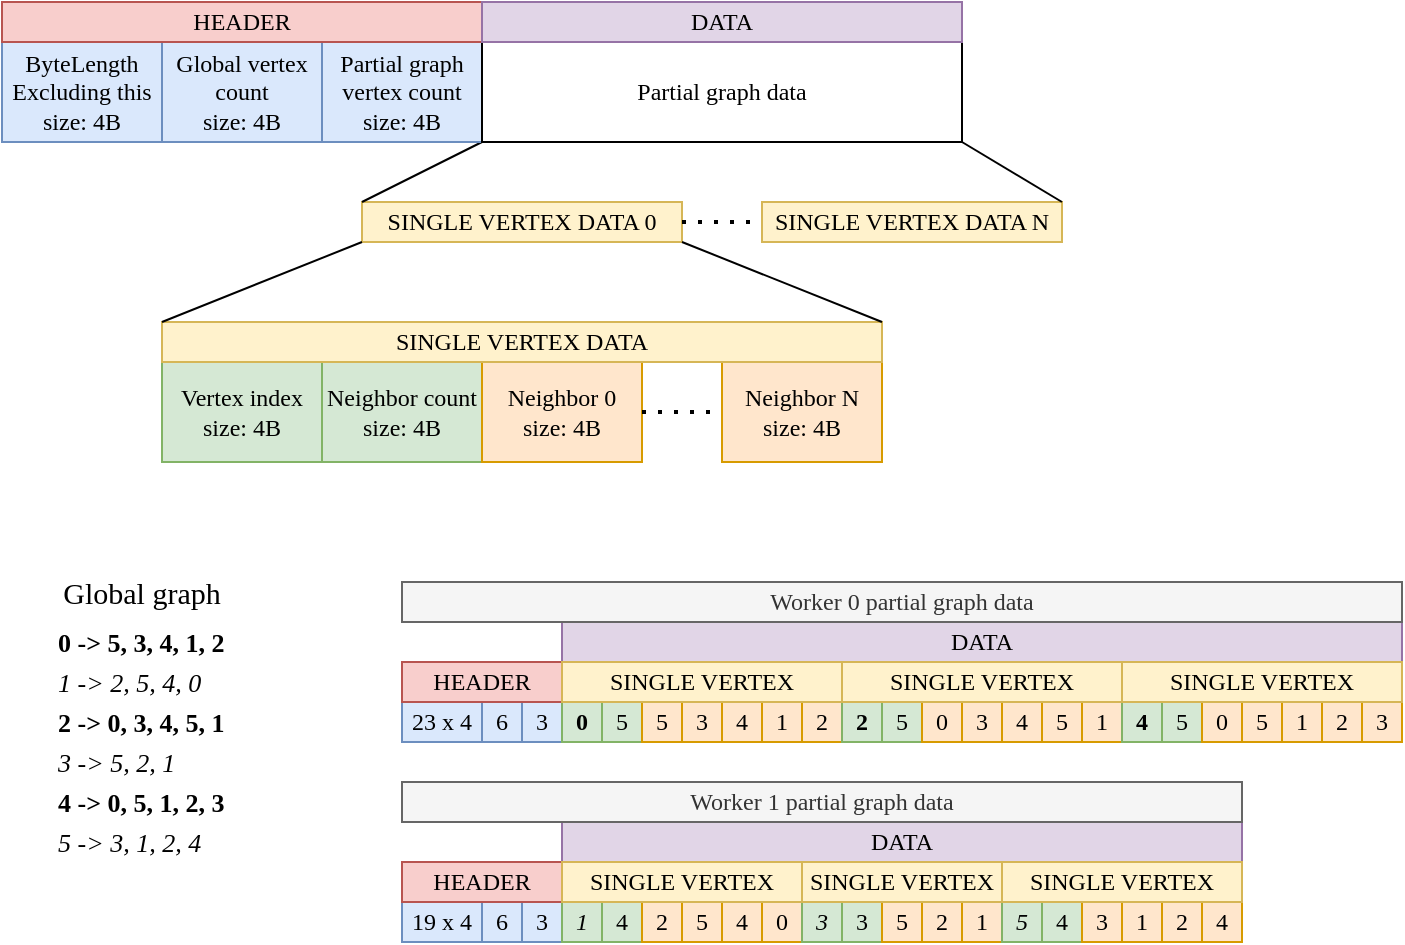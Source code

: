 <mxfile version="26.2.14">
  <diagram name="Page-1" id="rXWU9gMarxTyq7Ej_erE">
    <mxGraphModel dx="1426" dy="751" grid="1" gridSize="10" guides="1" tooltips="1" connect="1" arrows="1" fold="1" page="1" pageScale="1" pageWidth="827" pageHeight="1169" math="0" shadow="0">
      <root>
        <mxCell id="0" />
        <mxCell id="1" parent="0" />
        <mxCell id="B0bD8EdGupErsyKpo4uQ-46" value="6" style="rounded=0;whiteSpace=wrap;html=1;fillColor=#dae8fc;strokeColor=#6c8ebf;fontFamily=latex;fontSource=http%3A%2F%2Fsourceforge.net%2Fprojects%2Fcm-unicode%2Ffiles%2FOldFiles%2Fcm-unicode-fix-0.6.3.tar.bz2%2Fdownload;" vertex="1" parent="1">
          <mxGeometry x="320" y="430" width="20" height="20" as="geometry" />
        </mxCell>
        <mxCell id="B0bD8EdGupErsyKpo4uQ-48" value="3" style="rounded=0;whiteSpace=wrap;html=1;fillColor=#dae8fc;strokeColor=#6c8ebf;fontFamily=latex;fontSource=http%3A%2F%2Fsourceforge.net%2Fprojects%2Fcm-unicode%2Ffiles%2FOldFiles%2Fcm-unicode-fix-0.6.3.tar.bz2%2Fdownload;" vertex="1" parent="1">
          <mxGeometry x="340" y="430" width="20" height="20" as="geometry" />
        </mxCell>
        <mxCell id="B0bD8EdGupErsyKpo4uQ-49" value="23 x 4" style="rounded=0;whiteSpace=wrap;html=1;fillColor=#dae8fc;strokeColor=#6c8ebf;fontFamily=latex;fontSource=http%3A%2F%2Fsourceforge.net%2Fprojects%2Fcm-unicode%2Ffiles%2FOldFiles%2Fcm-unicode-fix-0.6.3.tar.bz2%2Fdownload;" vertex="1" parent="1">
          <mxGeometry x="280" y="430" width="40" height="20" as="geometry" />
        </mxCell>
        <mxCell id="B0bD8EdGupErsyKpo4uQ-50" value="HEADER" style="rounded=0;whiteSpace=wrap;html=1;fillColor=#f8cecc;strokeColor=#b85450;fontFamily=latex;fontSource=http%3A%2F%2Fsourceforge.net%2Fprojects%2Fcm-unicode%2Ffiles%2FOldFiles%2Fcm-unicode-fix-0.6.3.tar.bz2%2Fdownload;" vertex="1" parent="1">
          <mxGeometry x="280" y="410" width="80" height="20" as="geometry" />
        </mxCell>
        <mxCell id="B0bD8EdGupErsyKpo4uQ-51" value="DATA" style="rounded=0;whiteSpace=wrap;html=1;fillColor=#e1d5e7;strokeColor=#9673a6;fontFamily=latex;fontSource=http%3A%2F%2Fsourceforge.net%2Fprojects%2Fcm-unicode%2Ffiles%2FOldFiles%2Fcm-unicode-fix-0.6.3.tar.bz2%2Fdownload;" vertex="1" parent="1">
          <mxGeometry x="360" y="390" width="420" height="20" as="geometry" />
        </mxCell>
        <mxCell id="B0bD8EdGupErsyKpo4uQ-52" value="5" style="rounded=0;whiteSpace=wrap;html=1;fillColor=#d5e8d4;strokeColor=#82b366;fontFamily=latex;fontSource=http%3A%2F%2Fsourceforge.net%2Fprojects%2Fcm-unicode%2Ffiles%2FOldFiles%2Fcm-unicode-fix-0.6.3.tar.bz2%2Fdownload;" vertex="1" parent="1">
          <mxGeometry x="380" y="430" width="20" height="20" as="geometry" />
        </mxCell>
        <mxCell id="B0bD8EdGupErsyKpo4uQ-53" value="5" style="rounded=0;whiteSpace=wrap;html=1;fillColor=#ffe6cc;strokeColor=#d79b00;fontFamily=latex;fontSource=http%3A%2F%2Fsourceforge.net%2Fprojects%2Fcm-unicode%2Ffiles%2FOldFiles%2Fcm-unicode-fix-0.6.3.tar.bz2%2Fdownload;" vertex="1" parent="1">
          <mxGeometry x="400" y="430" width="20" height="20" as="geometry" />
        </mxCell>
        <mxCell id="B0bD8EdGupErsyKpo4uQ-54" value="0" style="rounded=0;whiteSpace=wrap;html=1;fillColor=#d5e8d4;strokeColor=#82b366;fontFamily=latex;fontSource=http%3A%2F%2Fsourceforge.net%2Fprojects%2Fcm-unicode%2Ffiles%2FOldFiles%2Fcm-unicode-fix-0.6.3.tar.bz2%2Fdownload;fontStyle=1" vertex="1" parent="1">
          <mxGeometry x="360" y="430" width="20" height="20" as="geometry" />
        </mxCell>
        <mxCell id="B0bD8EdGupErsyKpo4uQ-55" value="3" style="rounded=0;whiteSpace=wrap;html=1;fillColor=#ffe6cc;strokeColor=#d79b00;fontFamily=latex;fontSource=http%3A%2F%2Fsourceforge.net%2Fprojects%2Fcm-unicode%2Ffiles%2FOldFiles%2Fcm-unicode-fix-0.6.3.tar.bz2%2Fdownload;" vertex="1" parent="1">
          <mxGeometry x="420" y="430" width="20" height="20" as="geometry" />
        </mxCell>
        <mxCell id="B0bD8EdGupErsyKpo4uQ-56" value="4" style="rounded=0;whiteSpace=wrap;html=1;fillColor=#ffe6cc;strokeColor=#d79b00;fontFamily=latex;fontSource=http%3A%2F%2Fsourceforge.net%2Fprojects%2Fcm-unicode%2Ffiles%2FOldFiles%2Fcm-unicode-fix-0.6.3.tar.bz2%2Fdownload;" vertex="1" parent="1">
          <mxGeometry x="440" y="430" width="20" height="20" as="geometry" />
        </mxCell>
        <mxCell id="B0bD8EdGupErsyKpo4uQ-57" value="1" style="rounded=0;whiteSpace=wrap;html=1;fillColor=#ffe6cc;strokeColor=#d79b00;fontFamily=latex;fontSource=http%3A%2F%2Fsourceforge.net%2Fprojects%2Fcm-unicode%2Ffiles%2FOldFiles%2Fcm-unicode-fix-0.6.3.tar.bz2%2Fdownload;" vertex="1" parent="1">
          <mxGeometry x="460" y="430" width="20" height="20" as="geometry" />
        </mxCell>
        <mxCell id="B0bD8EdGupErsyKpo4uQ-58" value="2" style="rounded=0;whiteSpace=wrap;html=1;fillColor=#ffe6cc;strokeColor=#d79b00;fontFamily=latex;fontSource=http%3A%2F%2Fsourceforge.net%2Fprojects%2Fcm-unicode%2Ffiles%2FOldFiles%2Fcm-unicode-fix-0.6.3.tar.bz2%2Fdownload;" vertex="1" parent="1">
          <mxGeometry x="480" y="430" width="20" height="20" as="geometry" />
        </mxCell>
        <mxCell id="B0bD8EdGupErsyKpo4uQ-59" value="SINGLE VERTEX" style="rounded=0;whiteSpace=wrap;html=1;fillColor=#fff2cc;strokeColor=#d6b656;fontFamily=latex;fontSource=http%3A%2F%2Fsourceforge.net%2Fprojects%2Fcm-unicode%2Ffiles%2FOldFiles%2Fcm-unicode-fix-0.6.3.tar.bz2%2Fdownload;" vertex="1" parent="1">
          <mxGeometry x="360" y="410" width="140" height="20" as="geometry" />
        </mxCell>
        <mxCell id="B0bD8EdGupErsyKpo4uQ-60" value="5" style="rounded=0;whiteSpace=wrap;html=1;fillColor=#d5e8d4;strokeColor=#82b366;fontFamily=latex;fontSource=http%3A%2F%2Fsourceforge.net%2Fprojects%2Fcm-unicode%2Ffiles%2FOldFiles%2Fcm-unicode-fix-0.6.3.tar.bz2%2Fdownload;" vertex="1" parent="1">
          <mxGeometry x="520" y="430" width="20" height="20" as="geometry" />
        </mxCell>
        <mxCell id="B0bD8EdGupErsyKpo4uQ-61" value="0" style="rounded=0;whiteSpace=wrap;html=1;fillColor=#ffe6cc;strokeColor=#d79b00;fontFamily=latex;fontSource=http%3A%2F%2Fsourceforge.net%2Fprojects%2Fcm-unicode%2Ffiles%2FOldFiles%2Fcm-unicode-fix-0.6.3.tar.bz2%2Fdownload;" vertex="1" parent="1">
          <mxGeometry x="540" y="430" width="20" height="20" as="geometry" />
        </mxCell>
        <mxCell id="B0bD8EdGupErsyKpo4uQ-62" value="2" style="rounded=0;whiteSpace=wrap;html=1;fillColor=#d5e8d4;strokeColor=#82b366;fontFamily=latex;fontSource=http%3A%2F%2Fsourceforge.net%2Fprojects%2Fcm-unicode%2Ffiles%2FOldFiles%2Fcm-unicode-fix-0.6.3.tar.bz2%2Fdownload;fontStyle=1" vertex="1" parent="1">
          <mxGeometry x="500" y="430" width="20" height="20" as="geometry" />
        </mxCell>
        <mxCell id="B0bD8EdGupErsyKpo4uQ-63" value="3" style="rounded=0;whiteSpace=wrap;html=1;fillColor=#ffe6cc;strokeColor=#d79b00;fontFamily=latex;fontSource=http%3A%2F%2Fsourceforge.net%2Fprojects%2Fcm-unicode%2Ffiles%2FOldFiles%2Fcm-unicode-fix-0.6.3.tar.bz2%2Fdownload;" vertex="1" parent="1">
          <mxGeometry x="560" y="430" width="20" height="20" as="geometry" />
        </mxCell>
        <mxCell id="B0bD8EdGupErsyKpo4uQ-64" value="4" style="rounded=0;whiteSpace=wrap;html=1;fillColor=#ffe6cc;strokeColor=#d79b00;fontFamily=latex;fontSource=http%3A%2F%2Fsourceforge.net%2Fprojects%2Fcm-unicode%2Ffiles%2FOldFiles%2Fcm-unicode-fix-0.6.3.tar.bz2%2Fdownload;" vertex="1" parent="1">
          <mxGeometry x="580" y="430" width="20" height="20" as="geometry" />
        </mxCell>
        <mxCell id="B0bD8EdGupErsyKpo4uQ-65" value="5" style="rounded=0;whiteSpace=wrap;html=1;fillColor=#ffe6cc;strokeColor=#d79b00;fontFamily=latex;fontSource=http%3A%2F%2Fsourceforge.net%2Fprojects%2Fcm-unicode%2Ffiles%2FOldFiles%2Fcm-unicode-fix-0.6.3.tar.bz2%2Fdownload;" vertex="1" parent="1">
          <mxGeometry x="600" y="430" width="20" height="20" as="geometry" />
        </mxCell>
        <mxCell id="B0bD8EdGupErsyKpo4uQ-66" value="1" style="rounded=0;whiteSpace=wrap;html=1;fillColor=#ffe6cc;strokeColor=#d79b00;fontFamily=latex;fontSource=http%3A%2F%2Fsourceforge.net%2Fprojects%2Fcm-unicode%2Ffiles%2FOldFiles%2Fcm-unicode-fix-0.6.3.tar.bz2%2Fdownload;" vertex="1" parent="1">
          <mxGeometry x="620" y="430" width="20" height="20" as="geometry" />
        </mxCell>
        <mxCell id="B0bD8EdGupErsyKpo4uQ-77" value="SINGLE VERTEX" style="rounded=0;whiteSpace=wrap;html=1;fillColor=#fff2cc;strokeColor=#d6b656;fontFamily=latex;fontSource=http%3A%2F%2Fsourceforge.net%2Fprojects%2Fcm-unicode%2Ffiles%2FOldFiles%2Fcm-unicode-fix-0.6.3.tar.bz2%2Fdownload;" vertex="1" parent="1">
          <mxGeometry x="500" y="410" width="140" height="20" as="geometry" />
        </mxCell>
        <mxCell id="B0bD8EdGupErsyKpo4uQ-79" value="5" style="rounded=0;whiteSpace=wrap;html=1;fillColor=#d5e8d4;strokeColor=#82b366;fontFamily=latex;fontSource=http%3A%2F%2Fsourceforge.net%2Fprojects%2Fcm-unicode%2Ffiles%2FOldFiles%2Fcm-unicode-fix-0.6.3.tar.bz2%2Fdownload;" vertex="1" parent="1">
          <mxGeometry x="660" y="430" width="20" height="20" as="geometry" />
        </mxCell>
        <mxCell id="B0bD8EdGupErsyKpo4uQ-80" value="0" style="rounded=0;whiteSpace=wrap;html=1;fillColor=#ffe6cc;strokeColor=#d79b00;fontFamily=latex;fontSource=http%3A%2F%2Fsourceforge.net%2Fprojects%2Fcm-unicode%2Ffiles%2FOldFiles%2Fcm-unicode-fix-0.6.3.tar.bz2%2Fdownload;" vertex="1" parent="1">
          <mxGeometry x="680" y="430" width="20" height="20" as="geometry" />
        </mxCell>
        <mxCell id="B0bD8EdGupErsyKpo4uQ-81" value="4" style="rounded=0;whiteSpace=wrap;html=1;fillColor=#d5e8d4;strokeColor=#82b366;fontFamily=latex;fontSource=http%3A%2F%2Fsourceforge.net%2Fprojects%2Fcm-unicode%2Ffiles%2FOldFiles%2Fcm-unicode-fix-0.6.3.tar.bz2%2Fdownload;fontStyle=1" vertex="1" parent="1">
          <mxGeometry x="640" y="430" width="20" height="20" as="geometry" />
        </mxCell>
        <mxCell id="B0bD8EdGupErsyKpo4uQ-82" value="5" style="rounded=0;whiteSpace=wrap;html=1;fillColor=#ffe6cc;strokeColor=#d79b00;fontFamily=latex;fontSource=http%3A%2F%2Fsourceforge.net%2Fprojects%2Fcm-unicode%2Ffiles%2FOldFiles%2Fcm-unicode-fix-0.6.3.tar.bz2%2Fdownload;" vertex="1" parent="1">
          <mxGeometry x="700" y="430" width="20" height="20" as="geometry" />
        </mxCell>
        <mxCell id="B0bD8EdGupErsyKpo4uQ-83" value="1" style="rounded=0;whiteSpace=wrap;html=1;fillColor=#ffe6cc;strokeColor=#d79b00;fontFamily=latex;fontSource=http%3A%2F%2Fsourceforge.net%2Fprojects%2Fcm-unicode%2Ffiles%2FOldFiles%2Fcm-unicode-fix-0.6.3.tar.bz2%2Fdownload;" vertex="1" parent="1">
          <mxGeometry x="720" y="430" width="20" height="20" as="geometry" />
        </mxCell>
        <mxCell id="B0bD8EdGupErsyKpo4uQ-84" value="2" style="rounded=0;whiteSpace=wrap;html=1;fillColor=#ffe6cc;strokeColor=#d79b00;fontFamily=latex;fontSource=http%3A%2F%2Fsourceforge.net%2Fprojects%2Fcm-unicode%2Ffiles%2FOldFiles%2Fcm-unicode-fix-0.6.3.tar.bz2%2Fdownload;" vertex="1" parent="1">
          <mxGeometry x="740" y="430" width="20" height="20" as="geometry" />
        </mxCell>
        <mxCell id="B0bD8EdGupErsyKpo4uQ-85" value="3" style="rounded=0;whiteSpace=wrap;html=1;fillColor=#ffe6cc;strokeColor=#d79b00;fontFamily=latex;fontSource=http%3A%2F%2Fsourceforge.net%2Fprojects%2Fcm-unicode%2Ffiles%2FOldFiles%2Fcm-unicode-fix-0.6.3.tar.bz2%2Fdownload;" vertex="1" parent="1">
          <mxGeometry x="760" y="430" width="20" height="20" as="geometry" />
        </mxCell>
        <mxCell id="B0bD8EdGupErsyKpo4uQ-86" value="SINGLE VERTEX" style="rounded=0;whiteSpace=wrap;html=1;fillColor=#fff2cc;strokeColor=#d6b656;fontFamily=latex;fontSource=http%3A%2F%2Fsourceforge.net%2Fprojects%2Fcm-unicode%2Ffiles%2FOldFiles%2Fcm-unicode-fix-0.6.3.tar.bz2%2Fdownload;" vertex="1" parent="1">
          <mxGeometry x="640" y="410" width="140" height="20" as="geometry" />
        </mxCell>
        <mxCell id="B0bD8EdGupErsyKpo4uQ-87" value="6" style="rounded=0;whiteSpace=wrap;html=1;fillColor=#dae8fc;strokeColor=#6c8ebf;fontFamily=latex;fontSource=http%3A%2F%2Fsourceforge.net%2Fprojects%2Fcm-unicode%2Ffiles%2FOldFiles%2Fcm-unicode-fix-0.6.3.tar.bz2%2Fdownload;" vertex="1" parent="1">
          <mxGeometry x="320" y="530" width="20" height="20" as="geometry" />
        </mxCell>
        <mxCell id="B0bD8EdGupErsyKpo4uQ-88" value="3" style="rounded=0;whiteSpace=wrap;html=1;fillColor=#dae8fc;strokeColor=#6c8ebf;fontFamily=latex;fontSource=http%3A%2F%2Fsourceforge.net%2Fprojects%2Fcm-unicode%2Ffiles%2FOldFiles%2Fcm-unicode-fix-0.6.3.tar.bz2%2Fdownload;" vertex="1" parent="1">
          <mxGeometry x="340" y="530" width="20" height="20" as="geometry" />
        </mxCell>
        <mxCell id="B0bD8EdGupErsyKpo4uQ-89" value="19 x 4" style="rounded=0;whiteSpace=wrap;html=1;fillColor=#dae8fc;strokeColor=#6c8ebf;fontFamily=latex;fontSource=http%3A%2F%2Fsourceforge.net%2Fprojects%2Fcm-unicode%2Ffiles%2FOldFiles%2Fcm-unicode-fix-0.6.3.tar.bz2%2Fdownload;" vertex="1" parent="1">
          <mxGeometry x="280" y="530" width="40" height="20" as="geometry" />
        </mxCell>
        <mxCell id="B0bD8EdGupErsyKpo4uQ-90" value="HEADER" style="rounded=0;whiteSpace=wrap;html=1;fillColor=#f8cecc;strokeColor=#b85450;fontFamily=latex;fontSource=http%3A%2F%2Fsourceforge.net%2Fprojects%2Fcm-unicode%2Ffiles%2FOldFiles%2Fcm-unicode-fix-0.6.3.tar.bz2%2Fdownload;" vertex="1" parent="1">
          <mxGeometry x="280" y="510" width="80" height="20" as="geometry" />
        </mxCell>
        <mxCell id="B0bD8EdGupErsyKpo4uQ-91" value="DATA" style="rounded=0;whiteSpace=wrap;html=1;fillColor=#e1d5e7;strokeColor=#9673a6;fontFamily=latex;fontSource=http%3A%2F%2Fsourceforge.net%2Fprojects%2Fcm-unicode%2Ffiles%2FOldFiles%2Fcm-unicode-fix-0.6.3.tar.bz2%2Fdownload;" vertex="1" parent="1">
          <mxGeometry x="360" y="490" width="340" height="20" as="geometry" />
        </mxCell>
        <mxCell id="B0bD8EdGupErsyKpo4uQ-92" value="4" style="rounded=0;whiteSpace=wrap;html=1;fillColor=#d5e8d4;strokeColor=#82b366;fontFamily=latex;fontSource=http%3A%2F%2Fsourceforge.net%2Fprojects%2Fcm-unicode%2Ffiles%2FOldFiles%2Fcm-unicode-fix-0.6.3.tar.bz2%2Fdownload;" vertex="1" parent="1">
          <mxGeometry x="380" y="530" width="20" height="20" as="geometry" />
        </mxCell>
        <mxCell id="B0bD8EdGupErsyKpo4uQ-93" value="2" style="rounded=0;whiteSpace=wrap;html=1;fillColor=#ffe6cc;strokeColor=#d79b00;fontFamily=latex;fontSource=http%3A%2F%2Fsourceforge.net%2Fprojects%2Fcm-unicode%2Ffiles%2FOldFiles%2Fcm-unicode-fix-0.6.3.tar.bz2%2Fdownload;" vertex="1" parent="1">
          <mxGeometry x="400" y="530" width="20" height="20" as="geometry" />
        </mxCell>
        <mxCell id="B0bD8EdGupErsyKpo4uQ-94" value="1" style="rounded=0;whiteSpace=wrap;html=1;fillColor=#d5e8d4;strokeColor=#82b366;fontFamily=latex;fontSource=http%3A%2F%2Fsourceforge.net%2Fprojects%2Fcm-unicode%2Ffiles%2FOldFiles%2Fcm-unicode-fix-0.6.3.tar.bz2%2Fdownload;fontStyle=2" vertex="1" parent="1">
          <mxGeometry x="360" y="530" width="20" height="20" as="geometry" />
        </mxCell>
        <mxCell id="B0bD8EdGupErsyKpo4uQ-95" value="5" style="rounded=0;whiteSpace=wrap;html=1;fillColor=#ffe6cc;strokeColor=#d79b00;fontFamily=latex;fontSource=http%3A%2F%2Fsourceforge.net%2Fprojects%2Fcm-unicode%2Ffiles%2FOldFiles%2Fcm-unicode-fix-0.6.3.tar.bz2%2Fdownload;" vertex="1" parent="1">
          <mxGeometry x="420" y="530" width="20" height="20" as="geometry" />
        </mxCell>
        <mxCell id="B0bD8EdGupErsyKpo4uQ-96" value="4" style="rounded=0;whiteSpace=wrap;html=1;fillColor=#ffe6cc;strokeColor=#d79b00;fontFamily=latex;fontSource=http%3A%2F%2Fsourceforge.net%2Fprojects%2Fcm-unicode%2Ffiles%2FOldFiles%2Fcm-unicode-fix-0.6.3.tar.bz2%2Fdownload;" vertex="1" parent="1">
          <mxGeometry x="440" y="530" width="20" height="20" as="geometry" />
        </mxCell>
        <mxCell id="B0bD8EdGupErsyKpo4uQ-97" value="0" style="rounded=0;whiteSpace=wrap;html=1;fillColor=#ffe6cc;strokeColor=#d79b00;fontFamily=latex;fontSource=http%3A%2F%2Fsourceforge.net%2Fprojects%2Fcm-unicode%2Ffiles%2FOldFiles%2Fcm-unicode-fix-0.6.3.tar.bz2%2Fdownload;" vertex="1" parent="1">
          <mxGeometry x="460" y="530" width="20" height="20" as="geometry" />
        </mxCell>
        <mxCell id="B0bD8EdGupErsyKpo4uQ-99" value="SINGLE VERTEX" style="rounded=0;whiteSpace=wrap;html=1;fillColor=#fff2cc;strokeColor=#d6b656;fontFamily=latex;fontSource=http%3A%2F%2Fsourceforge.net%2Fprojects%2Fcm-unicode%2Ffiles%2FOldFiles%2Fcm-unicode-fix-0.6.3.tar.bz2%2Fdownload;" vertex="1" parent="1">
          <mxGeometry x="360" y="510" width="120" height="20" as="geometry" />
        </mxCell>
        <mxCell id="B0bD8EdGupErsyKpo4uQ-100" value="3" style="rounded=0;whiteSpace=wrap;html=1;fillColor=#d5e8d4;strokeColor=#82b366;fontFamily=latex;fontSource=http%3A%2F%2Fsourceforge.net%2Fprojects%2Fcm-unicode%2Ffiles%2FOldFiles%2Fcm-unicode-fix-0.6.3.tar.bz2%2Fdownload;" vertex="1" parent="1">
          <mxGeometry x="500" y="530" width="20" height="20" as="geometry" />
        </mxCell>
        <mxCell id="B0bD8EdGupErsyKpo4uQ-101" value="5" style="rounded=0;whiteSpace=wrap;html=1;fillColor=#ffe6cc;strokeColor=#d79b00;fontFamily=latex;fontSource=http%3A%2F%2Fsourceforge.net%2Fprojects%2Fcm-unicode%2Ffiles%2FOldFiles%2Fcm-unicode-fix-0.6.3.tar.bz2%2Fdownload;" vertex="1" parent="1">
          <mxGeometry x="520" y="530" width="20" height="20" as="geometry" />
        </mxCell>
        <mxCell id="B0bD8EdGupErsyKpo4uQ-102" value="3" style="rounded=0;whiteSpace=wrap;html=1;fillColor=#d5e8d4;strokeColor=#82b366;fontFamily=latex;fontSource=http%3A%2F%2Fsourceforge.net%2Fprojects%2Fcm-unicode%2Ffiles%2FOldFiles%2Fcm-unicode-fix-0.6.3.tar.bz2%2Fdownload;fontStyle=2" vertex="1" parent="1">
          <mxGeometry x="480" y="530" width="20" height="20" as="geometry" />
        </mxCell>
        <mxCell id="B0bD8EdGupErsyKpo4uQ-103" value="2" style="rounded=0;whiteSpace=wrap;html=1;fillColor=#ffe6cc;strokeColor=#d79b00;fontFamily=latex;fontSource=http%3A%2F%2Fsourceforge.net%2Fprojects%2Fcm-unicode%2Ffiles%2FOldFiles%2Fcm-unicode-fix-0.6.3.tar.bz2%2Fdownload;" vertex="1" parent="1">
          <mxGeometry x="540" y="530" width="20" height="20" as="geometry" />
        </mxCell>
        <mxCell id="B0bD8EdGupErsyKpo4uQ-104" value="1" style="rounded=0;whiteSpace=wrap;html=1;fillColor=#ffe6cc;strokeColor=#d79b00;fontFamily=latex;fontSource=http%3A%2F%2Fsourceforge.net%2Fprojects%2Fcm-unicode%2Ffiles%2FOldFiles%2Fcm-unicode-fix-0.6.3.tar.bz2%2Fdownload;" vertex="1" parent="1">
          <mxGeometry x="560" y="530" width="20" height="20" as="geometry" />
        </mxCell>
        <mxCell id="B0bD8EdGupErsyKpo4uQ-107" value="SINGLE VERTEX" style="rounded=0;whiteSpace=wrap;html=1;fillColor=#fff2cc;strokeColor=#d6b656;fontFamily=latex;fontSource=http%3A%2F%2Fsourceforge.net%2Fprojects%2Fcm-unicode%2Ffiles%2FOldFiles%2Fcm-unicode-fix-0.6.3.tar.bz2%2Fdownload;" vertex="1" parent="1">
          <mxGeometry x="480" y="510" width="100" height="20" as="geometry" />
        </mxCell>
        <mxCell id="B0bD8EdGupErsyKpo4uQ-108" value="4" style="rounded=0;whiteSpace=wrap;html=1;fillColor=#d5e8d4;strokeColor=#82b366;fontFamily=latex;fontSource=http%3A%2F%2Fsourceforge.net%2Fprojects%2Fcm-unicode%2Ffiles%2FOldFiles%2Fcm-unicode-fix-0.6.3.tar.bz2%2Fdownload;" vertex="1" parent="1">
          <mxGeometry x="600" y="530" width="20" height="20" as="geometry" />
        </mxCell>
        <mxCell id="B0bD8EdGupErsyKpo4uQ-109" value="3" style="rounded=0;whiteSpace=wrap;html=1;fillColor=#ffe6cc;strokeColor=#d79b00;fontFamily=latex;fontSource=http%3A%2F%2Fsourceforge.net%2Fprojects%2Fcm-unicode%2Ffiles%2FOldFiles%2Fcm-unicode-fix-0.6.3.tar.bz2%2Fdownload;" vertex="1" parent="1">
          <mxGeometry x="620" y="530" width="20" height="20" as="geometry" />
        </mxCell>
        <mxCell id="B0bD8EdGupErsyKpo4uQ-110" value="5" style="rounded=0;whiteSpace=wrap;html=1;fillColor=#d5e8d4;strokeColor=#82b366;fontFamily=latex;fontSource=http%3A%2F%2Fsourceforge.net%2Fprojects%2Fcm-unicode%2Ffiles%2FOldFiles%2Fcm-unicode-fix-0.6.3.tar.bz2%2Fdownload;fontStyle=2" vertex="1" parent="1">
          <mxGeometry x="580" y="530" width="20" height="20" as="geometry" />
        </mxCell>
        <mxCell id="B0bD8EdGupErsyKpo4uQ-111" value="1" style="rounded=0;whiteSpace=wrap;html=1;fillColor=#ffe6cc;strokeColor=#d79b00;fontFamily=latex;fontSource=http%3A%2F%2Fsourceforge.net%2Fprojects%2Fcm-unicode%2Ffiles%2FOldFiles%2Fcm-unicode-fix-0.6.3.tar.bz2%2Fdownload;" vertex="1" parent="1">
          <mxGeometry x="640" y="530" width="20" height="20" as="geometry" />
        </mxCell>
        <mxCell id="B0bD8EdGupErsyKpo4uQ-112" value="2" style="rounded=0;whiteSpace=wrap;html=1;fillColor=#ffe6cc;strokeColor=#d79b00;fontFamily=latex;fontSource=http%3A%2F%2Fsourceforge.net%2Fprojects%2Fcm-unicode%2Ffiles%2FOldFiles%2Fcm-unicode-fix-0.6.3.tar.bz2%2Fdownload;" vertex="1" parent="1">
          <mxGeometry x="660" y="530" width="20" height="20" as="geometry" />
        </mxCell>
        <mxCell id="B0bD8EdGupErsyKpo4uQ-113" value="4" style="rounded=0;whiteSpace=wrap;html=1;fillColor=#ffe6cc;strokeColor=#d79b00;fontFamily=latex;fontSource=http%3A%2F%2Fsourceforge.net%2Fprojects%2Fcm-unicode%2Ffiles%2FOldFiles%2Fcm-unicode-fix-0.6.3.tar.bz2%2Fdownload;" vertex="1" parent="1">
          <mxGeometry x="680" y="530" width="20" height="20" as="geometry" />
        </mxCell>
        <mxCell id="B0bD8EdGupErsyKpo4uQ-115" value="SINGLE VERTEX" style="rounded=0;whiteSpace=wrap;html=1;fillColor=#fff2cc;strokeColor=#d6b656;fontFamily=latex;fontSource=http%3A%2F%2Fsourceforge.net%2Fprojects%2Fcm-unicode%2Ffiles%2FOldFiles%2Fcm-unicode-fix-0.6.3.tar.bz2%2Fdownload;" vertex="1" parent="1">
          <mxGeometry x="580" y="510" width="120" height="20" as="geometry" />
        </mxCell>
        <mxCell id="B0bD8EdGupErsyKpo4uQ-117" value="" style="group;fontFamily=latex;fontSource=http%3A%2F%2Fsourceforge.net%2Fprojects%2Fcm-unicode%2Ffiles%2FOldFiles%2Fcm-unicode-fix-0.6.3.tar.bz2%2Fdownload;" vertex="1" connectable="0" parent="1">
          <mxGeometry x="80" y="360" width="200" height="150" as="geometry" />
        </mxCell>
        <mxCell id="B0bD8EdGupErsyKpo4uQ-33" value="&lt;div style=&quot;margin-left: 2em; font-size: 13px; background-color: rgb(255, 255, 255);&quot; class=&quot;data&quot;&gt;0 -&amp;gt; 5, 3, 4, 1, 2&lt;/div&gt;" style="text;html=1;align=left;verticalAlign=middle;whiteSpace=wrap;rounded=0;fontStyle=1;fontFamily=latex;fontSource=http%3A%2F%2Fsourceforge.net%2Fprojects%2Fcm-unicode%2Ffiles%2FOldFiles%2Fcm-unicode-fix-0.6.3.tar.bz2%2Fdownload;" vertex="1" parent="B0bD8EdGupErsyKpo4uQ-117">
          <mxGeometry y="30" width="200" height="20" as="geometry" />
        </mxCell>
        <mxCell id="B0bD8EdGupErsyKpo4uQ-35" value="&lt;div style=&quot;margin-left: 2em; font-size: 13px; background-color: rgb(255, 255, 255);&quot; class=&quot;data&quot;&gt;1 -&amp;gt; 2, 5, 4, 0&lt;/div&gt;" style="text;html=1;align=left;verticalAlign=middle;whiteSpace=wrap;rounded=0;fontStyle=2;fontFamily=latex;fontSource=http%3A%2F%2Fsourceforge.net%2Fprojects%2Fcm-unicode%2Ffiles%2FOldFiles%2Fcm-unicode-fix-0.6.3.tar.bz2%2Fdownload;" vertex="1" parent="B0bD8EdGupErsyKpo4uQ-117">
          <mxGeometry y="50" width="200" height="20" as="geometry" />
        </mxCell>
        <mxCell id="B0bD8EdGupErsyKpo4uQ-36" value="&lt;div style=&quot;margin-left: 2em; font-size: 13px; background-color: rgb(255, 255, 255);&quot; class=&quot;data&quot;&gt;2 -&amp;gt; 0, 3, 4, 5, 1&lt;/div&gt;" style="text;html=1;align=left;verticalAlign=middle;whiteSpace=wrap;rounded=0;fontStyle=1;fontFamily=latex;fontSource=http%3A%2F%2Fsourceforge.net%2Fprojects%2Fcm-unicode%2Ffiles%2FOldFiles%2Fcm-unicode-fix-0.6.3.tar.bz2%2Fdownload;" vertex="1" parent="B0bD8EdGupErsyKpo4uQ-117">
          <mxGeometry y="70" width="200" height="20" as="geometry" />
        </mxCell>
        <mxCell id="B0bD8EdGupErsyKpo4uQ-37" value="&lt;div style=&quot;margin-left: 2em; font-size: 13px; background-color: rgb(255, 255, 255);&quot; class=&quot;data&quot;&gt;3 -&amp;gt; 5, 2, 1&lt;/div&gt;" style="text;html=1;align=left;verticalAlign=middle;whiteSpace=wrap;rounded=0;fontStyle=2;fontFamily=latex;fontSource=http%3A%2F%2Fsourceforge.net%2Fprojects%2Fcm-unicode%2Ffiles%2FOldFiles%2Fcm-unicode-fix-0.6.3.tar.bz2%2Fdownload;" vertex="1" parent="B0bD8EdGupErsyKpo4uQ-117">
          <mxGeometry y="90" width="200" height="20" as="geometry" />
        </mxCell>
        <mxCell id="B0bD8EdGupErsyKpo4uQ-38" value="&lt;div style=&quot;margin-left: 2em; font-size: 13px; background-color: rgb(255, 255, 255);&quot; class=&quot;data&quot;&gt;4 -&amp;gt; 0, 5, 1, 2, 3&lt;/div&gt;" style="text;html=1;align=left;verticalAlign=middle;whiteSpace=wrap;rounded=0;fontStyle=1;fontFamily=latex;fontSource=http%3A%2F%2Fsourceforge.net%2Fprojects%2Fcm-unicode%2Ffiles%2FOldFiles%2Fcm-unicode-fix-0.6.3.tar.bz2%2Fdownload;" vertex="1" parent="B0bD8EdGupErsyKpo4uQ-117">
          <mxGeometry y="110" width="200" height="20" as="geometry" />
        </mxCell>
        <mxCell id="B0bD8EdGupErsyKpo4uQ-39" value="&lt;div style=&quot;margin-left: 2em; font-size: 13px; background-color: rgb(255, 255, 255);&quot; class=&quot;data&quot;&gt;5 -&amp;gt; 3, 1, 2, 4&lt;/div&gt;" style="text;html=1;align=left;verticalAlign=middle;whiteSpace=wrap;rounded=0;fontStyle=2;fontFamily=latex;fontSource=http%3A%2F%2Fsourceforge.net%2Fprojects%2Fcm-unicode%2Ffiles%2FOldFiles%2Fcm-unicode-fix-0.6.3.tar.bz2%2Fdownload;" vertex="1" parent="B0bD8EdGupErsyKpo4uQ-117">
          <mxGeometry y="130" width="200" height="20" as="geometry" />
        </mxCell>
        <mxCell id="B0bD8EdGupErsyKpo4uQ-116" value="Global graph" style="text;html=1;align=center;verticalAlign=middle;whiteSpace=wrap;rounded=0;fontSize=15;fontStyle=0;fontFamily=latex;fontSource=http%3A%2F%2Fsourceforge.net%2Fprojects%2Fcm-unicode%2Ffiles%2FOldFiles%2Fcm-unicode-fix-0.6.3.tar.bz2%2Fdownload;" vertex="1" parent="B0bD8EdGupErsyKpo4uQ-117">
          <mxGeometry x="20" width="100" height="30" as="geometry" />
        </mxCell>
        <mxCell id="B0bD8EdGupErsyKpo4uQ-118" value="Worker 0 partial graph data" style="text;html=1;align=center;verticalAlign=middle;whiteSpace=wrap;rounded=0;fillColor=#f5f5f5;fontColor=#333333;strokeColor=#666666;fontFamily=latex;fontSource=http%3A%2F%2Fsourceforge.net%2Fprojects%2Fcm-unicode%2Ffiles%2FOldFiles%2Fcm-unicode-fix-0.6.3.tar.bz2%2Fdownload;" vertex="1" parent="1">
          <mxGeometry x="280" y="370" width="500" height="20" as="geometry" />
        </mxCell>
        <mxCell id="B0bD8EdGupErsyKpo4uQ-119" value="Worker 1 partial graph data" style="text;html=1;align=center;verticalAlign=middle;whiteSpace=wrap;rounded=0;fillColor=#f5f5f5;fontColor=#333333;strokeColor=#666666;fontFamily=latex;fontSource=http%3A%2F%2Fsourceforge.net%2Fprojects%2Fcm-unicode%2Ffiles%2FOldFiles%2Fcm-unicode-fix-0.6.3.tar.bz2%2Fdownload;" vertex="1" parent="1">
          <mxGeometry x="280" y="470" width="420" height="20" as="geometry" />
        </mxCell>
        <mxCell id="B0bD8EdGupErsyKpo4uQ-120" value="" style="group;fontFamily=latex;fontSource=http%3A%2F%2Fsourceforge.net%2Fprojects%2Fcm-unicode%2Ffiles%2FOldFiles%2Fcm-unicode-fix-0.6.3.tar.bz2%2Fdownload;" vertex="1" connectable="0" parent="1">
          <mxGeometry x="80" y="80" width="530" height="230" as="geometry" />
        </mxCell>
        <mxCell id="B0bD8EdGupErsyKpo4uQ-9" value="Vertex index&lt;br&gt;size: 4B" style="rounded=0;whiteSpace=wrap;html=1;fillColor=#d5e8d4;strokeColor=#82b366;fontFamily=latex;fontSource=http%3A%2F%2Fsourceforge.net%2Fprojects%2Fcm-unicode%2Ffiles%2FOldFiles%2Fcm-unicode-fix-0.6.3.tar.bz2%2Fdownload;" vertex="1" parent="B0bD8EdGupErsyKpo4uQ-120">
          <mxGeometry x="80" y="180" width="80" height="50" as="geometry" />
        </mxCell>
        <mxCell id="B0bD8EdGupErsyKpo4uQ-10" value="Neighbor count&lt;div&gt;size: 4B&lt;/div&gt;" style="rounded=0;whiteSpace=wrap;html=1;fillColor=#d5e8d4;strokeColor=#82b366;fontFamily=latex;fontSource=http%3A%2F%2Fsourceforge.net%2Fprojects%2Fcm-unicode%2Ffiles%2FOldFiles%2Fcm-unicode-fix-0.6.3.tar.bz2%2Fdownload;" vertex="1" parent="B0bD8EdGupErsyKpo4uQ-120">
          <mxGeometry x="160" y="180" width="80" height="50" as="geometry" />
        </mxCell>
        <mxCell id="B0bD8EdGupErsyKpo4uQ-11" value="Neighbor 0&lt;div&gt;size: 4B&lt;/div&gt;" style="rounded=0;whiteSpace=wrap;html=1;fillColor=#ffe6cc;strokeColor=#d79b00;fontFamily=latex;fontSource=http%3A%2F%2Fsourceforge.net%2Fprojects%2Fcm-unicode%2Ffiles%2FOldFiles%2Fcm-unicode-fix-0.6.3.tar.bz2%2Fdownload;" vertex="1" parent="B0bD8EdGupErsyKpo4uQ-120">
          <mxGeometry x="240" y="180" width="80" height="50" as="geometry" />
        </mxCell>
        <mxCell id="B0bD8EdGupErsyKpo4uQ-12" value="Neighbor N&lt;div&gt;size: 4B&lt;/div&gt;" style="rounded=0;whiteSpace=wrap;html=1;fillColor=#ffe6cc;strokeColor=#d79b00;fontFamily=latex;fontSource=http%3A%2F%2Fsourceforge.net%2Fprojects%2Fcm-unicode%2Ffiles%2FOldFiles%2Fcm-unicode-fix-0.6.3.tar.bz2%2Fdownload;" vertex="1" parent="B0bD8EdGupErsyKpo4uQ-120">
          <mxGeometry x="360" y="180" width="80" height="50" as="geometry" />
        </mxCell>
        <mxCell id="B0bD8EdGupErsyKpo4uQ-13" value="" style="endArrow=none;dashed=1;html=1;dashPattern=1 3;strokeWidth=2;rounded=0;fontFamily=latex;fontSource=http%3A%2F%2Fsourceforge.net%2Fprojects%2Fcm-unicode%2Ffiles%2FOldFiles%2Fcm-unicode-fix-0.6.3.tar.bz2%2Fdownload;" edge="1" parent="B0bD8EdGupErsyKpo4uQ-120">
          <mxGeometry width="50" height="50" relative="1" as="geometry">
            <mxPoint x="320" y="205" as="sourcePoint" />
            <mxPoint x="360" y="205" as="targetPoint" />
          </mxGeometry>
        </mxCell>
        <mxCell id="B0bD8EdGupErsyKpo4uQ-21" value="SINGLE VERTEX DATA" style="rounded=0;whiteSpace=wrap;html=1;fillColor=#fff2cc;strokeColor=#d6b656;fontFamily=latex;fontSource=http%3A%2F%2Fsourceforge.net%2Fprojects%2Fcm-unicode%2Ffiles%2FOldFiles%2Fcm-unicode-fix-0.6.3.tar.bz2%2Fdownload;" vertex="1" parent="B0bD8EdGupErsyKpo4uQ-120">
          <mxGeometry x="80" y="160" width="360" height="20" as="geometry" />
        </mxCell>
        <mxCell id="B0bD8EdGupErsyKpo4uQ-22" value="SINGLE VERTEX DATA 0" style="rounded=0;whiteSpace=wrap;html=1;fillColor=#fff2cc;strokeColor=#d6b656;fontFamily=latex;fontSource=http%3A%2F%2Fsourceforge.net%2Fprojects%2Fcm-unicode%2Ffiles%2FOldFiles%2Fcm-unicode-fix-0.6.3.tar.bz2%2Fdownload;" vertex="1" parent="B0bD8EdGupErsyKpo4uQ-120">
          <mxGeometry x="180" y="100" width="160" height="20" as="geometry" />
        </mxCell>
        <mxCell id="B0bD8EdGupErsyKpo4uQ-23" value="SINGLE VERTEX DATA N" style="rounded=0;whiteSpace=wrap;html=1;fillColor=#fff2cc;strokeColor=#d6b656;fontFamily=latex;fontSource=http%3A%2F%2Fsourceforge.net%2Fprojects%2Fcm-unicode%2Ffiles%2FOldFiles%2Fcm-unicode-fix-0.6.3.tar.bz2%2Fdownload;" vertex="1" parent="B0bD8EdGupErsyKpo4uQ-120">
          <mxGeometry x="380" y="100" width="150" height="20" as="geometry" />
        </mxCell>
        <mxCell id="B0bD8EdGupErsyKpo4uQ-24" value="" style="endArrow=none;dashed=1;html=1;dashPattern=1 3;strokeWidth=2;rounded=0;fontFamily=latex;fontSource=http%3A%2F%2Fsourceforge.net%2Fprojects%2Fcm-unicode%2Ffiles%2FOldFiles%2Fcm-unicode-fix-0.6.3.tar.bz2%2Fdownload;" edge="1" parent="B0bD8EdGupErsyKpo4uQ-120">
          <mxGeometry width="50" height="50" relative="1" as="geometry">
            <mxPoint x="340" y="110" as="sourcePoint" />
            <mxPoint x="380" y="110" as="targetPoint" />
          </mxGeometry>
        </mxCell>
        <mxCell id="B0bD8EdGupErsyKpo4uQ-25" value="" style="endArrow=none;html=1;rounded=0;exitX=0;exitY=0;exitDx=0;exitDy=0;entryX=1;entryY=1;entryDx=0;entryDy=0;fontFamily=latex;fontSource=http%3A%2F%2Fsourceforge.net%2Fprojects%2Fcm-unicode%2Ffiles%2FOldFiles%2Fcm-unicode-fix-0.6.3.tar.bz2%2Fdownload;" edge="1" parent="B0bD8EdGupErsyKpo4uQ-120" source="B0bD8EdGupErsyKpo4uQ-22" target="B0bD8EdGupErsyKpo4uQ-3">
          <mxGeometry width="50" height="50" relative="1" as="geometry">
            <mxPoint x="240" y="120" as="sourcePoint" />
            <mxPoint x="290" y="70" as="targetPoint" />
          </mxGeometry>
        </mxCell>
        <mxCell id="B0bD8EdGupErsyKpo4uQ-26" value="" style="group;fillColor=#f8cecc;strokeColor=#b85450;fontFamily=latex;fontSource=http%3A%2F%2Fsourceforge.net%2Fprojects%2Fcm-unicode%2Ffiles%2FOldFiles%2Fcm-unicode-fix-0.6.3.tar.bz2%2Fdownload;" vertex="1" connectable="0" parent="B0bD8EdGupErsyKpo4uQ-120">
          <mxGeometry width="480" height="70" as="geometry" />
        </mxCell>
        <mxCell id="B0bD8EdGupErsyKpo4uQ-1" value="ByteLength&lt;br&gt;Excluding this&lt;div&gt;size: 4B&lt;/div&gt;" style="rounded=0;whiteSpace=wrap;html=1;fillColor=#dae8fc;strokeColor=#6c8ebf;fontFamily=latex;fontSource=http%3A%2F%2Fsourceforge.net%2Fprojects%2Fcm-unicode%2Ffiles%2FOldFiles%2Fcm-unicode-fix-0.6.3.tar.bz2%2Fdownload;" vertex="1" parent="B0bD8EdGupErsyKpo4uQ-26">
          <mxGeometry y="20" width="80" height="50" as="geometry" />
        </mxCell>
        <mxCell id="B0bD8EdGupErsyKpo4uQ-2" value="Global vertex count&lt;br&gt;size: 4B" style="rounded=0;whiteSpace=wrap;html=1;fillColor=#dae8fc;strokeColor=#6c8ebf;fontFamily=latex;fontSource=http%3A%2F%2Fsourceforge.net%2Fprojects%2Fcm-unicode%2Ffiles%2FOldFiles%2Fcm-unicode-fix-0.6.3.tar.bz2%2Fdownload;" vertex="1" parent="B0bD8EdGupErsyKpo4uQ-26">
          <mxGeometry x="80" y="20" width="80" height="50" as="geometry" />
        </mxCell>
        <mxCell id="B0bD8EdGupErsyKpo4uQ-3" value="Partial graph vertex count&lt;br&gt;size: 4B" style="rounded=0;whiteSpace=wrap;html=1;fillColor=#dae8fc;strokeColor=#6c8ebf;fontFamily=latex;fontSource=http%3A%2F%2Fsourceforge.net%2Fprojects%2Fcm-unicode%2Ffiles%2FOldFiles%2Fcm-unicode-fix-0.6.3.tar.bz2%2Fdownload;" vertex="1" parent="B0bD8EdGupErsyKpo4uQ-26">
          <mxGeometry x="160" y="20" width="80" height="50" as="geometry" />
        </mxCell>
        <mxCell id="B0bD8EdGupErsyKpo4uQ-4" value="Partial graph data" style="rounded=0;whiteSpace=wrap;html=1;fontFamily=latex;fontSource=http%3A%2F%2Fsourceforge.net%2Fprojects%2Fcm-unicode%2Ffiles%2FOldFiles%2Fcm-unicode-fix-0.6.3.tar.bz2%2Fdownload;" vertex="1" parent="B0bD8EdGupErsyKpo4uQ-26">
          <mxGeometry x="240" y="20" width="240" height="50" as="geometry" />
        </mxCell>
        <mxCell id="B0bD8EdGupErsyKpo4uQ-19" value="HEADER" style="rounded=0;whiteSpace=wrap;html=1;fillColor=#f8cecc;strokeColor=#b85450;fontFamily=latex;fontSource=http%3A%2F%2Fsourceforge.net%2Fprojects%2Fcm-unicode%2Ffiles%2FOldFiles%2Fcm-unicode-fix-0.6.3.tar.bz2%2Fdownload;" vertex="1" parent="B0bD8EdGupErsyKpo4uQ-26">
          <mxGeometry width="240" height="20" as="geometry" />
        </mxCell>
        <mxCell id="B0bD8EdGupErsyKpo4uQ-20" value="DATA" style="rounded=0;whiteSpace=wrap;html=1;fillColor=#e1d5e7;strokeColor=#9673a6;fontFamily=latex;fontSource=http%3A%2F%2Fsourceforge.net%2Fprojects%2Fcm-unicode%2Ffiles%2FOldFiles%2Fcm-unicode-fix-0.6.3.tar.bz2%2Fdownload;" vertex="1" parent="B0bD8EdGupErsyKpo4uQ-26">
          <mxGeometry x="240" width="240" height="20" as="geometry" />
        </mxCell>
        <mxCell id="B0bD8EdGupErsyKpo4uQ-27" value="" style="endArrow=none;html=1;rounded=0;entryX=1;entryY=1;entryDx=0;entryDy=0;exitX=1;exitY=0;exitDx=0;exitDy=0;fontFamily=latex;fontSource=http%3A%2F%2Fsourceforge.net%2Fprojects%2Fcm-unicode%2Ffiles%2FOldFiles%2Fcm-unicode-fix-0.6.3.tar.bz2%2Fdownload;" edge="1" parent="B0bD8EdGupErsyKpo4uQ-120" source="B0bD8EdGupErsyKpo4uQ-23" target="B0bD8EdGupErsyKpo4uQ-4">
          <mxGeometry width="50" height="50" relative="1" as="geometry">
            <mxPoint x="560" y="190" as="sourcePoint" />
            <mxPoint x="610" y="140" as="targetPoint" />
          </mxGeometry>
        </mxCell>
        <mxCell id="B0bD8EdGupErsyKpo4uQ-28" value="" style="endArrow=none;html=1;rounded=0;exitX=0;exitY=0;exitDx=0;exitDy=0;fontFamily=latex;fontSource=http%3A%2F%2Fsourceforge.net%2Fprojects%2Fcm-unicode%2Ffiles%2FOldFiles%2Fcm-unicode-fix-0.6.3.tar.bz2%2Fdownload;" edge="1" parent="B0bD8EdGupErsyKpo4uQ-120" source="B0bD8EdGupErsyKpo4uQ-21">
          <mxGeometry width="50" height="50" relative="1" as="geometry">
            <mxPoint x="130" y="170" as="sourcePoint" />
            <mxPoint x="180" y="120" as="targetPoint" />
          </mxGeometry>
        </mxCell>
        <mxCell id="B0bD8EdGupErsyKpo4uQ-29" value="" style="endArrow=none;html=1;rounded=0;entryX=1;entryY=1;entryDx=0;entryDy=0;exitX=1;exitY=0;exitDx=0;exitDy=0;fontFamily=latex;fontSource=http%3A%2F%2Fsourceforge.net%2Fprojects%2Fcm-unicode%2Ffiles%2FOldFiles%2Fcm-unicode-fix-0.6.3.tar.bz2%2Fdownload;" edge="1" parent="B0bD8EdGupErsyKpo4uQ-120" source="B0bD8EdGupErsyKpo4uQ-21" target="B0bD8EdGupErsyKpo4uQ-22">
          <mxGeometry width="50" height="50" relative="1" as="geometry">
            <mxPoint x="330" y="350" as="sourcePoint" />
            <mxPoint x="380" y="300" as="targetPoint" />
          </mxGeometry>
        </mxCell>
      </root>
    </mxGraphModel>
  </diagram>
</mxfile>
